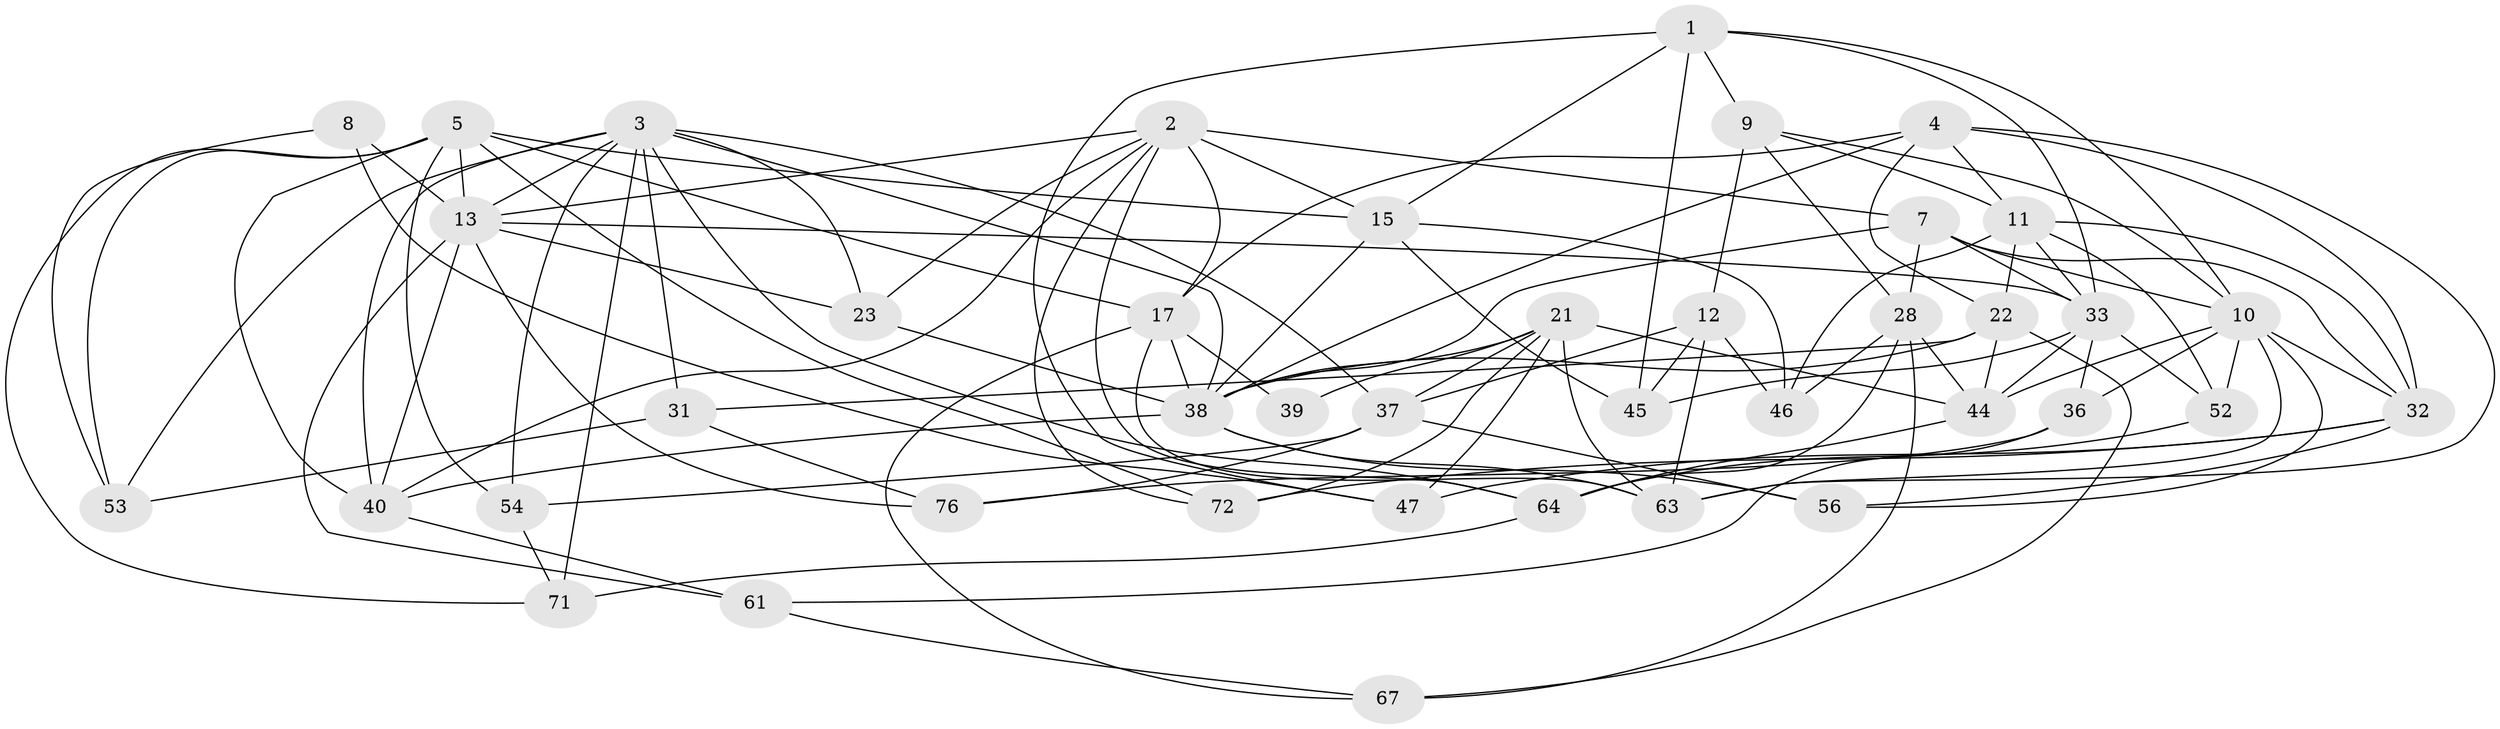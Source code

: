 // original degree distribution, {4: 1.0}
// Generated by graph-tools (version 1.1) at 2025/16/03/09/25 04:16:25]
// undirected, 41 vertices, 116 edges
graph export_dot {
graph [start="1"]
  node [color=gray90,style=filled];
  1 [super="+18"];
  2 [super="+6"];
  3 [super="+35+19"];
  4 [super="+68+20"];
  5 [super="+74+29"];
  7 [super="+27"];
  8;
  9 [super="+24"];
  10 [super="+14+66+30"];
  11 [super="+78+79"];
  12 [super="+25"];
  13 [super="+43+16+70"];
  15 [super="+34"];
  17 [super="+42+26"];
  21 [super="+57"];
  22 [super="+55"];
  23;
  28 [super="+65"];
  31;
  32 [super="+49+59"];
  33 [super="+62"];
  36;
  37 [super="+75"];
  38 [super="+77+48"];
  39;
  40 [super="+60"];
  44 [super="+51"];
  45;
  46;
  47;
  52;
  53;
  54;
  56;
  61;
  63 [super="+82"];
  64 [super="+81"];
  67;
  71;
  72;
  76;
  1 -- 33;
  1 -- 15;
  1 -- 9;
  1 -- 10;
  1 -- 45;
  1 -- 47;
  2 -- 72;
  2 -- 40;
  2 -- 23;
  2 -- 64;
  2 -- 17;
  2 -- 7;
  2 -- 13;
  2 -- 15;
  3 -- 31;
  3 -- 53;
  3 -- 37;
  3 -- 54;
  3 -- 64;
  3 -- 23;
  3 -- 38;
  3 -- 71;
  3 -- 40;
  3 -- 13;
  4 -- 17;
  4 -- 63;
  4 -- 38 [weight=2];
  4 -- 11 [weight=2];
  4 -- 22;
  4 -- 32;
  5 -- 54;
  5 -- 72;
  5 -- 53;
  5 -- 15;
  5 -- 13;
  5 -- 40;
  5 -- 17;
  5 -- 71;
  7 -- 28;
  7 -- 38;
  7 -- 33;
  7 -- 32;
  7 -- 10;
  8 -- 53;
  8 -- 13 [weight=2];
  8 -- 47;
  9 -- 12 [weight=2];
  9 -- 11;
  9 -- 28;
  9 -- 10;
  10 -- 44;
  10 -- 56;
  10 -- 32 [weight=2];
  10 -- 52;
  10 -- 36;
  10 -- 63;
  11 -- 46;
  11 -- 32;
  11 -- 52;
  11 -- 22;
  11 -- 33;
  12 -- 63;
  12 -- 37;
  12 -- 45;
  12 -- 46;
  13 -- 40;
  13 -- 33;
  13 -- 61;
  13 -- 76;
  13 -- 23;
  15 -- 46;
  15 -- 45;
  15 -- 38;
  17 -- 67;
  17 -- 39 [weight=2];
  17 -- 63;
  17 -- 38;
  21 -- 47;
  21 -- 39 [weight=2];
  21 -- 72;
  21 -- 37;
  21 -- 63;
  21 -- 38;
  21 -- 44;
  22 -- 38;
  22 -- 67;
  22 -- 31;
  22 -- 44;
  23 -- 38;
  28 -- 44;
  28 -- 67;
  28 -- 46;
  28 -- 64;
  31 -- 53;
  31 -- 76;
  32 -- 72;
  32 -- 47;
  32 -- 56;
  33 -- 36;
  33 -- 52;
  33 -- 44;
  33 -- 45;
  36 -- 76;
  36 -- 61;
  37 -- 54;
  37 -- 76;
  37 -- 56;
  38 -- 63;
  38 -- 40;
  38 -- 56;
  40 -- 61;
  44 -- 64;
  52 -- 64;
  54 -- 71;
  61 -- 67;
  64 -- 71;
}
